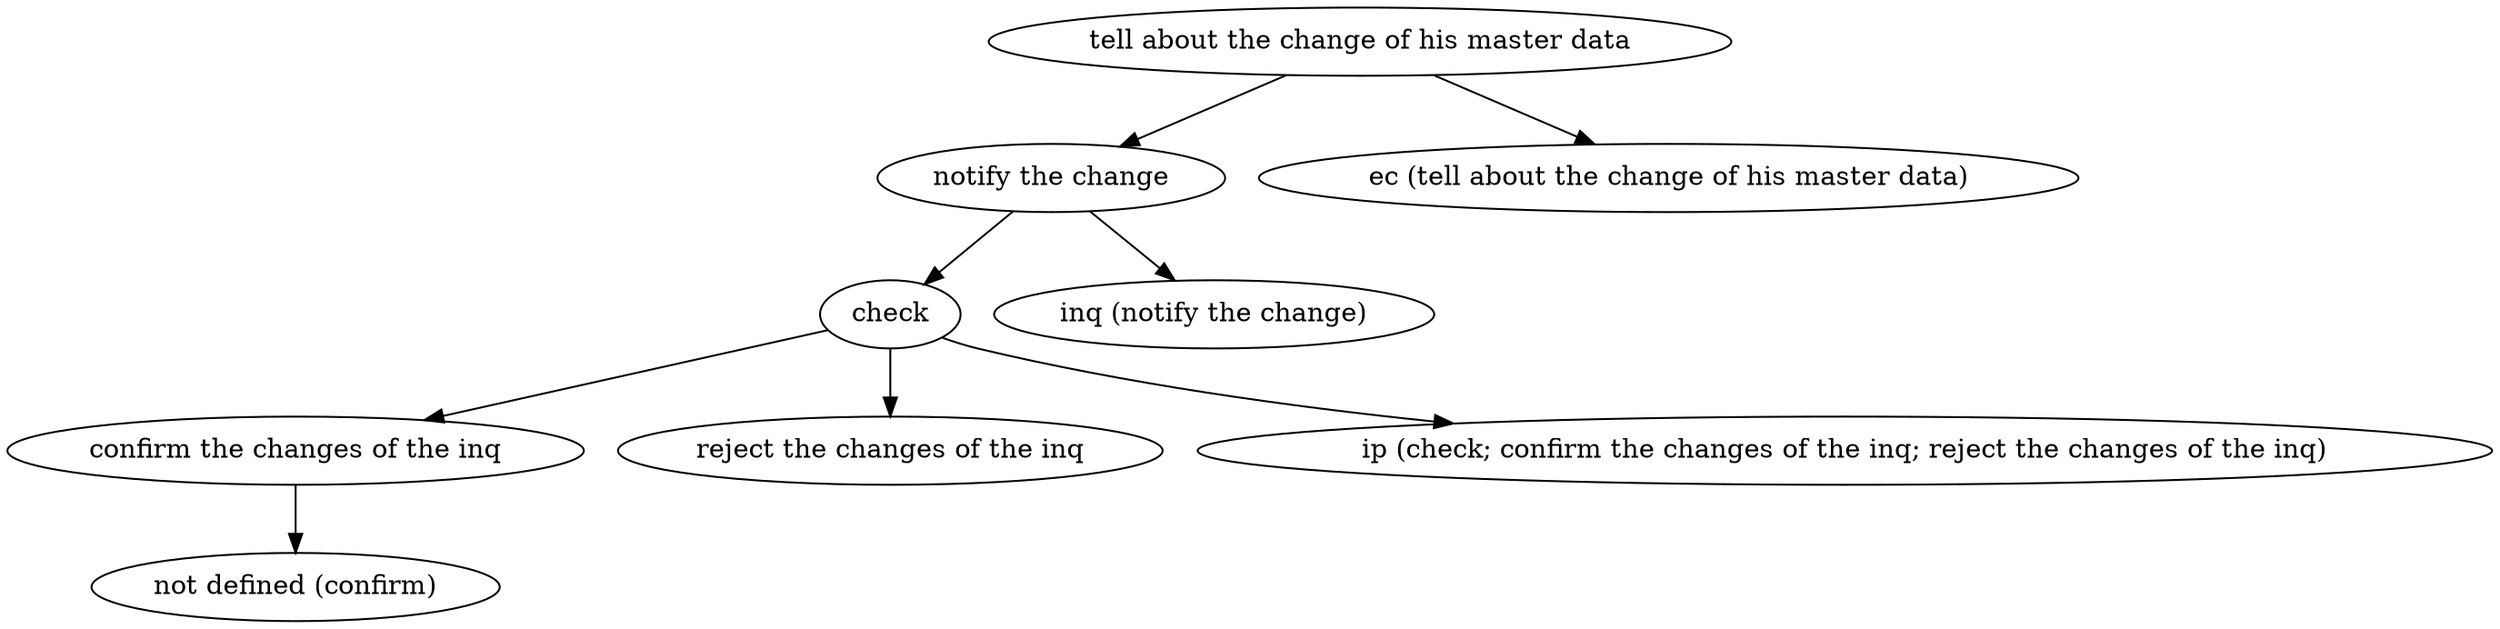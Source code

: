strict digraph "doc-10.12" {
	graph [name="doc-10.12"];
	"tell about the change of his master data"	[attrs="{'type': 'Activity', 'label': 'tell about the change of his master data'}"];
	"notify the change"	[attrs="{'type': 'Activity', 'label': 'notify the change'}"];
	"tell about the change of his master data" -> "notify the change"	[attrs="{'type': 'flow', 'label': 'flow'}"];
	"ec (tell about the change of his master data)"	[attrs="{'type': 'Actor', 'label': 'ec (tell about the change of his master data)'}"];
	"tell about the change of his master data" -> "ec (tell about the change of his master data)"	[attrs="{'type': 'actor performer', 'label': 'actor performer'}"];
	check	[attrs="{'type': 'Activity', 'label': 'check'}"];
	"notify the change" -> check	[attrs="{'type': 'flow', 'label': 'flow'}"];
	"inq (notify the change)"	[attrs="{'type': 'Actor', 'label': 'inq (notify the change)'}"];
	"notify the change" -> "inq (notify the change)"	[attrs="{'type': 'actor performer', 'label': 'actor performer'}"];
	"confirm the changes of the inq"	[attrs="{'type': 'Activity', 'label': 'confirm the changes of the inq'}"];
	check -> "confirm the changes of the inq"	[attrs="{'type': 'flow', 'label': 'flow'}"];
	"reject the changes of the inq"	[attrs="{'type': 'Activity', 'label': 'reject the changes of the inq'}"];
	check -> "reject the changes of the inq"	[attrs="{'type': 'flow', 'label': 'flow'}"];
	"ip (check; confirm the changes of the inq; reject the changes of the inq)"	[attrs="{'type': 'Actor', 'label': 'ip (check; confirm the changes of the inq; reject the changes of the inq)'}"];
	check -> "ip (check; confirm the changes of the inq; reject the changes of the inq)"	[attrs="{'type': 'actor performer', 'label': 'actor performer'}"];
	"not defined (confirm)"	[attrs="{'type': 'Actor', 'label': 'not defined (confirm)'}"];
	"confirm the changes of the inq" -> "not defined (confirm)"	[attrs="{'type': 'actor performer', 'label': 'actor performer'}"];
}
